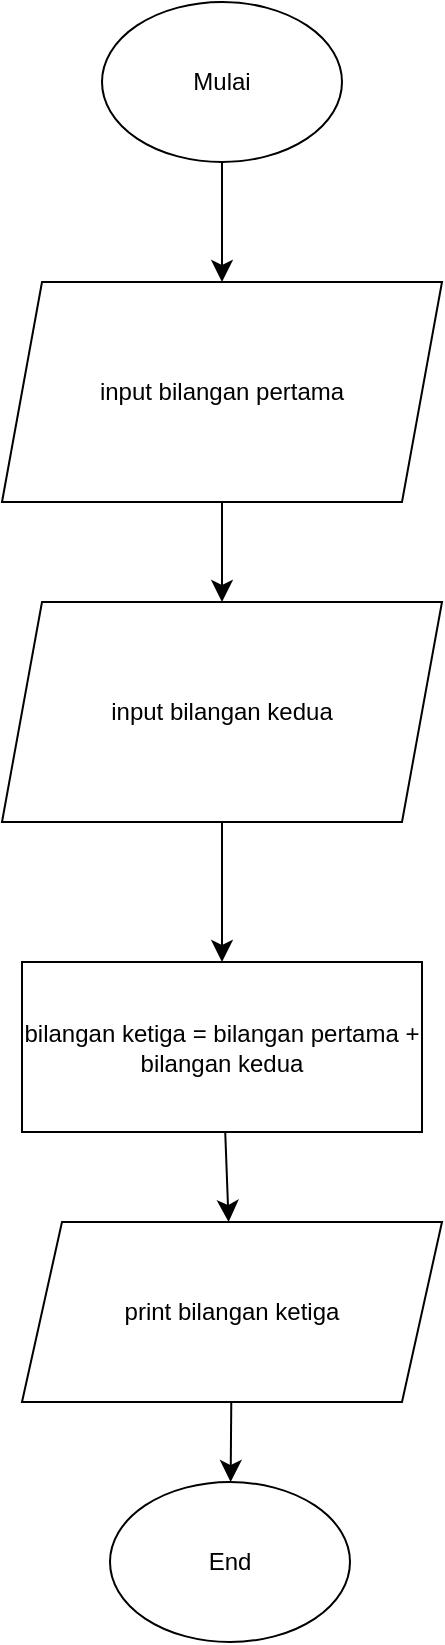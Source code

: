 <mxfile version="24.7.10">
  <diagram id="C5RBs43oDa-KdzZeNtuy" name="Page-1">
    <mxGraphModel dx="779" dy="805" grid="1" gridSize="10" guides="1" tooltips="1" connect="1" arrows="1" fold="1" page="1" pageScale="1" pageWidth="827" pageHeight="1169" math="0" shadow="0">
      <root>
        <mxCell id="WIyWlLk6GJQsqaUBKTNV-0" />
        <mxCell id="WIyWlLk6GJQsqaUBKTNV-1" parent="WIyWlLk6GJQsqaUBKTNV-0" />
        <mxCell id="_I1sUPgz6ClyXnUwYoyh-2" value="" style="edgeStyle=none;curved=1;rounded=0;orthogonalLoop=1;jettySize=auto;html=1;fontSize=12;startSize=8;endSize=8;" parent="WIyWlLk6GJQsqaUBKTNV-1" source="_I1sUPgz6ClyXnUwYoyh-0" target="_I1sUPgz6ClyXnUwYoyh-1" edge="1">
          <mxGeometry relative="1" as="geometry" />
        </mxCell>
        <mxCell id="_I1sUPgz6ClyXnUwYoyh-0" value="Mulai" style="ellipse;whiteSpace=wrap;html=1;" parent="WIyWlLk6GJQsqaUBKTNV-1" vertex="1">
          <mxGeometry x="290" y="100" width="120" height="80" as="geometry" />
        </mxCell>
        <mxCell id="_I1sUPgz6ClyXnUwYoyh-4" value="" style="edgeStyle=none;curved=1;rounded=0;orthogonalLoop=1;jettySize=auto;html=1;fontSize=12;startSize=8;endSize=8;" parent="WIyWlLk6GJQsqaUBKTNV-1" source="_I1sUPgz6ClyXnUwYoyh-1" target="_I1sUPgz6ClyXnUwYoyh-3" edge="1">
          <mxGeometry relative="1" as="geometry" />
        </mxCell>
        <mxCell id="_I1sUPgz6ClyXnUwYoyh-1" value="input bilangan pertama" style="shape=parallelogram;perimeter=parallelogramPerimeter;whiteSpace=wrap;html=1;fixedSize=1;" parent="WIyWlLk6GJQsqaUBKTNV-1" vertex="1">
          <mxGeometry x="240" y="240" width="220" height="110" as="geometry" />
        </mxCell>
        <mxCell id="_I1sUPgz6ClyXnUwYoyh-6" value="" style="edgeStyle=none;curved=1;rounded=0;orthogonalLoop=1;jettySize=auto;html=1;fontSize=12;startSize=8;endSize=8;" parent="WIyWlLk6GJQsqaUBKTNV-1" source="_I1sUPgz6ClyXnUwYoyh-3" target="_I1sUPgz6ClyXnUwYoyh-5" edge="1">
          <mxGeometry relative="1" as="geometry" />
        </mxCell>
        <mxCell id="_I1sUPgz6ClyXnUwYoyh-3" value="input bilangan kedua" style="shape=parallelogram;perimeter=parallelogramPerimeter;whiteSpace=wrap;html=1;fixedSize=1;" parent="WIyWlLk6GJQsqaUBKTNV-1" vertex="1">
          <mxGeometry x="240" y="400" width="220" height="110" as="geometry" />
        </mxCell>
        <mxCell id="_I1sUPgz6ClyXnUwYoyh-8" value="" style="edgeStyle=none;curved=1;rounded=0;orthogonalLoop=1;jettySize=auto;html=1;fontSize=12;startSize=8;endSize=8;" parent="WIyWlLk6GJQsqaUBKTNV-1" source="_I1sUPgz6ClyXnUwYoyh-5" target="_I1sUPgz6ClyXnUwYoyh-7" edge="1">
          <mxGeometry relative="1" as="geometry" />
        </mxCell>
        <mxCell id="_I1sUPgz6ClyXnUwYoyh-5" value="bilangan ketiga = bilangan pertama + bilangan kedua" style="whiteSpace=wrap;html=1;" parent="WIyWlLk6GJQsqaUBKTNV-1" vertex="1">
          <mxGeometry x="250" y="580" width="200" height="85" as="geometry" />
        </mxCell>
        <mxCell id="_I1sUPgz6ClyXnUwYoyh-11" value="" style="edgeStyle=none;curved=1;rounded=0;orthogonalLoop=1;jettySize=auto;html=1;fontSize=12;startSize=8;endSize=8;" parent="WIyWlLk6GJQsqaUBKTNV-1" source="_I1sUPgz6ClyXnUwYoyh-7" target="_I1sUPgz6ClyXnUwYoyh-10" edge="1">
          <mxGeometry relative="1" as="geometry" />
        </mxCell>
        <mxCell id="_I1sUPgz6ClyXnUwYoyh-7" value="print bilangan ketiga" style="shape=parallelogram;perimeter=parallelogramPerimeter;whiteSpace=wrap;html=1;fixedSize=1;" parent="WIyWlLk6GJQsqaUBKTNV-1" vertex="1">
          <mxGeometry x="250" y="710" width="210" height="90" as="geometry" />
        </mxCell>
        <mxCell id="_I1sUPgz6ClyXnUwYoyh-10" value="End" style="ellipse;whiteSpace=wrap;html=1;" parent="WIyWlLk6GJQsqaUBKTNV-1" vertex="1">
          <mxGeometry x="294" y="840" width="120" height="80" as="geometry" />
        </mxCell>
      </root>
    </mxGraphModel>
  </diagram>
</mxfile>
